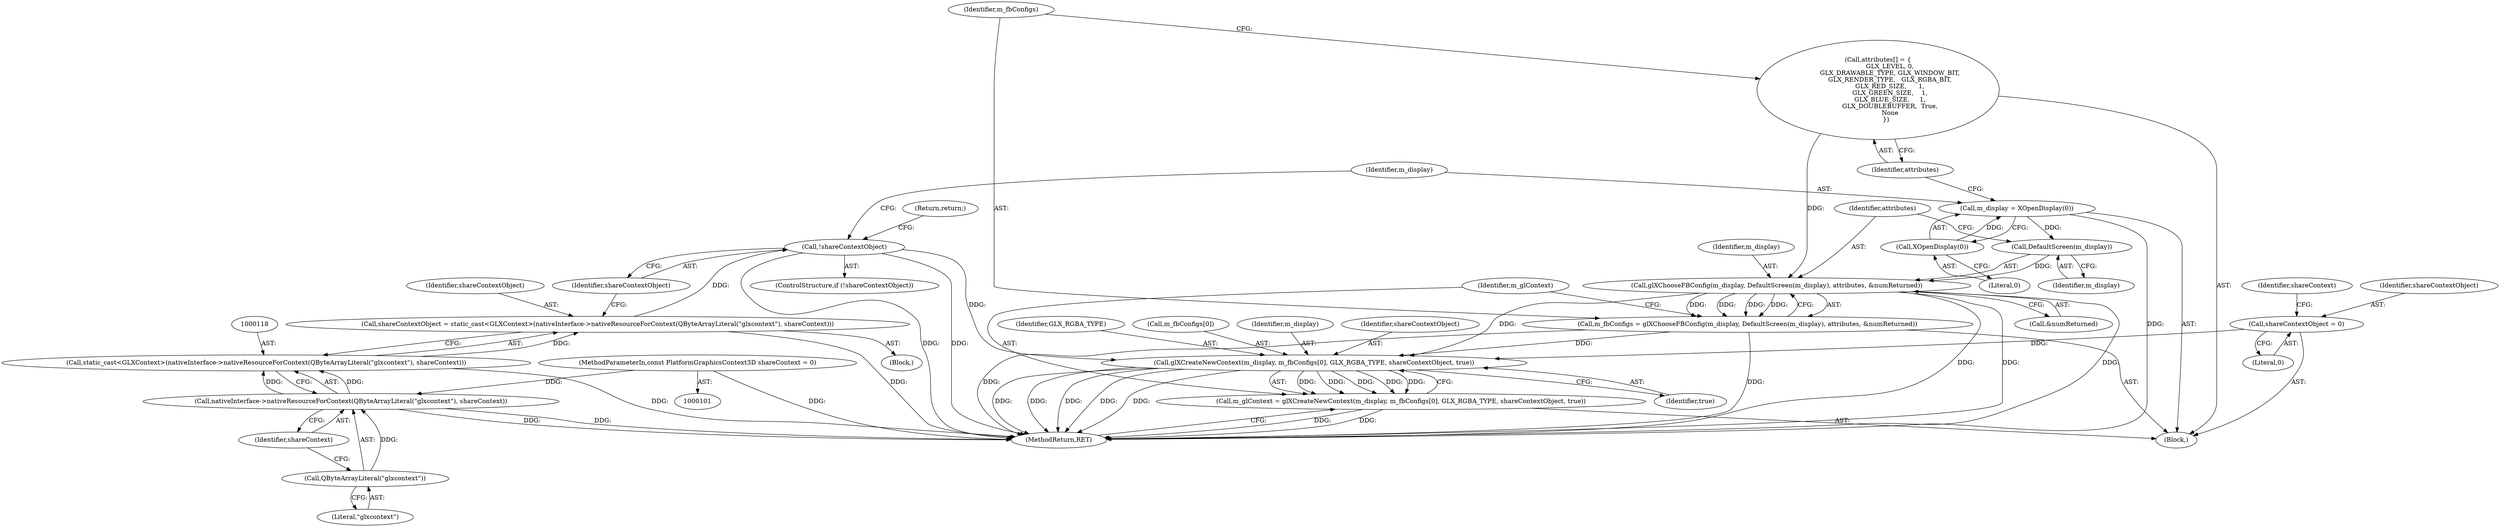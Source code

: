 digraph "0_Chrome_4da7eefcaad044a6f919947a2a0e3d4fed87834c@array" {
"1000146" [label="(Call,glXCreateNewContext(m_display, m_fbConfigs[0], GLX_RGBA_TYPE, shareContextObject, true))"];
"1000137" [label="(Call,glXChooseFBConfig(m_display, DefaultScreen(m_display), attributes, &numReturned))"];
"1000139" [label="(Call,DefaultScreen(m_display))"];
"1000127" [label="(Call,m_display = XOpenDisplay(0))"];
"1000129" [label="(Call,XOpenDisplay(0))"];
"1000132" [label="(Call,attributes[] = {\n            GLX_LEVEL, 0,\n            GLX_DRAWABLE_TYPE, GLX_WINDOW_BIT,\n            GLX_RENDER_TYPE,   GLX_RGBA_BIT,\n            GLX_RED_SIZE,      1,\n            GLX_GREEN_SIZE,    1,\n            GLX_BLUE_SIZE,     1,\n            GLX_DOUBLEBUFFER,  True,\n            None\n        })"];
"1000135" [label="(Call,m_fbConfigs = glXChooseFBConfig(m_display, DefaultScreen(m_display), attributes, &numReturned))"];
"1000124" [label="(Call,!shareContextObject)"];
"1000115" [label="(Call,shareContextObject = static_cast<GLXContext>(nativeInterface->nativeResourceForContext(QByteArrayLiteral(\"glxcontext\"), shareContext)))"];
"1000117" [label="(Call,static_cast<GLXContext>(nativeInterface->nativeResourceForContext(QByteArrayLiteral(\"glxcontext\"), shareContext)))"];
"1000119" [label="(Call,nativeInterface->nativeResourceForContext(QByteArrayLiteral(\"glxcontext\"), shareContext))"];
"1000120" [label="(Call,QByteArrayLiteral(\"glxcontext\"))"];
"1000102" [label="(MethodParameterIn,const PlatformGraphicsContext3D shareContext = 0)"];
"1000105" [label="(Call,shareContextObject = 0)"];
"1000144" [label="(Call,m_glContext = glXCreateNewContext(m_display, m_fbConfigs[0], GLX_RGBA_TYPE, shareContextObject, true))"];
"1000139" [label="(Call,DefaultScreen(m_display))"];
"1000121" [label="(Literal,\"glxcontext\")"];
"1000126" [label="(Return,return;)"];
"1000128" [label="(Identifier,m_display)"];
"1000122" [label="(Identifier,shareContext)"];
"1000151" [label="(Identifier,GLX_RGBA_TYPE)"];
"1000137" [label="(Call,glXChooseFBConfig(m_display, DefaultScreen(m_display), attributes, &numReturned))"];
"1000130" [label="(Literal,0)"];
"1000117" [label="(Call,static_cast<GLXContext>(nativeInterface->nativeResourceForContext(QByteArrayLiteral(\"glxcontext\"), shareContext)))"];
"1000141" [label="(Identifier,attributes)"];
"1000109" [label="(Identifier,shareContext)"];
"1000140" [label="(Identifier,m_display)"];
"1000110" [label="(Block,)"];
"1000120" [label="(Call,QByteArrayLiteral(\"glxcontext\"))"];
"1000142" [label="(Call,&numReturned)"];
"1000119" [label="(Call,nativeInterface->nativeResourceForContext(QByteArrayLiteral(\"glxcontext\"), shareContext))"];
"1000136" [label="(Identifier,m_fbConfigs)"];
"1000148" [label="(Call,m_fbConfigs[0])"];
"1000135" [label="(Call,m_fbConfigs = glXChooseFBConfig(m_display, DefaultScreen(m_display), attributes, &numReturned))"];
"1000147" [label="(Identifier,m_display)"];
"1000138" [label="(Identifier,m_display)"];
"1000146" [label="(Call,glXCreateNewContext(m_display, m_fbConfigs[0], GLX_RGBA_TYPE, shareContextObject, true))"];
"1000124" [label="(Call,!shareContextObject)"];
"1000129" [label="(Call,XOpenDisplay(0))"];
"1000153" [label="(Identifier,true)"];
"1000133" [label="(Identifier,attributes)"];
"1000107" [label="(Literal,0)"];
"1000125" [label="(Identifier,shareContextObject)"];
"1000127" [label="(Call,m_display = XOpenDisplay(0))"];
"1000103" [label="(Block,)"];
"1000106" [label="(Identifier,shareContextObject)"];
"1000102" [label="(MethodParameterIn,const PlatformGraphicsContext3D shareContext = 0)"];
"1000116" [label="(Identifier,shareContextObject)"];
"1000154" [label="(MethodReturn,RET)"];
"1000115" [label="(Call,shareContextObject = static_cast<GLXContext>(nativeInterface->nativeResourceForContext(QByteArrayLiteral(\"glxcontext\"), shareContext)))"];
"1000152" [label="(Identifier,shareContextObject)"];
"1000132" [label="(Call,attributes[] = {\n            GLX_LEVEL, 0,\n            GLX_DRAWABLE_TYPE, GLX_WINDOW_BIT,\n            GLX_RENDER_TYPE,   GLX_RGBA_BIT,\n            GLX_RED_SIZE,      1,\n            GLX_GREEN_SIZE,    1,\n            GLX_BLUE_SIZE,     1,\n            GLX_DOUBLEBUFFER,  True,\n            None\n        })"];
"1000145" [label="(Identifier,m_glContext)"];
"1000105" [label="(Call,shareContextObject = 0)"];
"1000123" [label="(ControlStructure,if (!shareContextObject))"];
"1000144" [label="(Call,m_glContext = glXCreateNewContext(m_display, m_fbConfigs[0], GLX_RGBA_TYPE, shareContextObject, true))"];
"1000146" -> "1000144"  [label="AST: "];
"1000146" -> "1000153"  [label="CFG: "];
"1000147" -> "1000146"  [label="AST: "];
"1000148" -> "1000146"  [label="AST: "];
"1000151" -> "1000146"  [label="AST: "];
"1000152" -> "1000146"  [label="AST: "];
"1000153" -> "1000146"  [label="AST: "];
"1000144" -> "1000146"  [label="CFG: "];
"1000146" -> "1000154"  [label="DDG: "];
"1000146" -> "1000154"  [label="DDG: "];
"1000146" -> "1000154"  [label="DDG: "];
"1000146" -> "1000154"  [label="DDG: "];
"1000146" -> "1000154"  [label="DDG: "];
"1000146" -> "1000144"  [label="DDG: "];
"1000146" -> "1000144"  [label="DDG: "];
"1000146" -> "1000144"  [label="DDG: "];
"1000146" -> "1000144"  [label="DDG: "];
"1000146" -> "1000144"  [label="DDG: "];
"1000137" -> "1000146"  [label="DDG: "];
"1000135" -> "1000146"  [label="DDG: "];
"1000124" -> "1000146"  [label="DDG: "];
"1000105" -> "1000146"  [label="DDG: "];
"1000137" -> "1000135"  [label="AST: "];
"1000137" -> "1000142"  [label="CFG: "];
"1000138" -> "1000137"  [label="AST: "];
"1000139" -> "1000137"  [label="AST: "];
"1000141" -> "1000137"  [label="AST: "];
"1000142" -> "1000137"  [label="AST: "];
"1000135" -> "1000137"  [label="CFG: "];
"1000137" -> "1000154"  [label="DDG: "];
"1000137" -> "1000154"  [label="DDG: "];
"1000137" -> "1000154"  [label="DDG: "];
"1000137" -> "1000135"  [label="DDG: "];
"1000137" -> "1000135"  [label="DDG: "];
"1000137" -> "1000135"  [label="DDG: "];
"1000137" -> "1000135"  [label="DDG: "];
"1000139" -> "1000137"  [label="DDG: "];
"1000132" -> "1000137"  [label="DDG: "];
"1000139" -> "1000140"  [label="CFG: "];
"1000140" -> "1000139"  [label="AST: "];
"1000141" -> "1000139"  [label="CFG: "];
"1000127" -> "1000139"  [label="DDG: "];
"1000127" -> "1000103"  [label="AST: "];
"1000127" -> "1000129"  [label="CFG: "];
"1000128" -> "1000127"  [label="AST: "];
"1000129" -> "1000127"  [label="AST: "];
"1000133" -> "1000127"  [label="CFG: "];
"1000127" -> "1000154"  [label="DDG: "];
"1000129" -> "1000127"  [label="DDG: "];
"1000129" -> "1000130"  [label="CFG: "];
"1000130" -> "1000129"  [label="AST: "];
"1000132" -> "1000103"  [label="AST: "];
"1000132" -> "1000133"  [label="CFG: "];
"1000133" -> "1000132"  [label="AST: "];
"1000136" -> "1000132"  [label="CFG: "];
"1000135" -> "1000103"  [label="AST: "];
"1000136" -> "1000135"  [label="AST: "];
"1000145" -> "1000135"  [label="CFG: "];
"1000135" -> "1000154"  [label="DDG: "];
"1000135" -> "1000154"  [label="DDG: "];
"1000124" -> "1000123"  [label="AST: "];
"1000124" -> "1000125"  [label="CFG: "];
"1000125" -> "1000124"  [label="AST: "];
"1000126" -> "1000124"  [label="CFG: "];
"1000128" -> "1000124"  [label="CFG: "];
"1000124" -> "1000154"  [label="DDG: "];
"1000124" -> "1000154"  [label="DDG: "];
"1000115" -> "1000124"  [label="DDG: "];
"1000115" -> "1000110"  [label="AST: "];
"1000115" -> "1000117"  [label="CFG: "];
"1000116" -> "1000115"  [label="AST: "];
"1000117" -> "1000115"  [label="AST: "];
"1000125" -> "1000115"  [label="CFG: "];
"1000115" -> "1000154"  [label="DDG: "];
"1000117" -> "1000115"  [label="DDG: "];
"1000117" -> "1000119"  [label="CFG: "];
"1000118" -> "1000117"  [label="AST: "];
"1000119" -> "1000117"  [label="AST: "];
"1000117" -> "1000154"  [label="DDG: "];
"1000119" -> "1000117"  [label="DDG: "];
"1000119" -> "1000117"  [label="DDG: "];
"1000119" -> "1000122"  [label="CFG: "];
"1000120" -> "1000119"  [label="AST: "];
"1000122" -> "1000119"  [label="AST: "];
"1000119" -> "1000154"  [label="DDG: "];
"1000119" -> "1000154"  [label="DDG: "];
"1000120" -> "1000119"  [label="DDG: "];
"1000102" -> "1000119"  [label="DDG: "];
"1000120" -> "1000121"  [label="CFG: "];
"1000121" -> "1000120"  [label="AST: "];
"1000122" -> "1000120"  [label="CFG: "];
"1000102" -> "1000101"  [label="AST: "];
"1000102" -> "1000154"  [label="DDG: "];
"1000105" -> "1000103"  [label="AST: "];
"1000105" -> "1000107"  [label="CFG: "];
"1000106" -> "1000105"  [label="AST: "];
"1000107" -> "1000105"  [label="AST: "];
"1000109" -> "1000105"  [label="CFG: "];
"1000144" -> "1000103"  [label="AST: "];
"1000145" -> "1000144"  [label="AST: "];
"1000154" -> "1000144"  [label="CFG: "];
"1000144" -> "1000154"  [label="DDG: "];
"1000144" -> "1000154"  [label="DDG: "];
}
